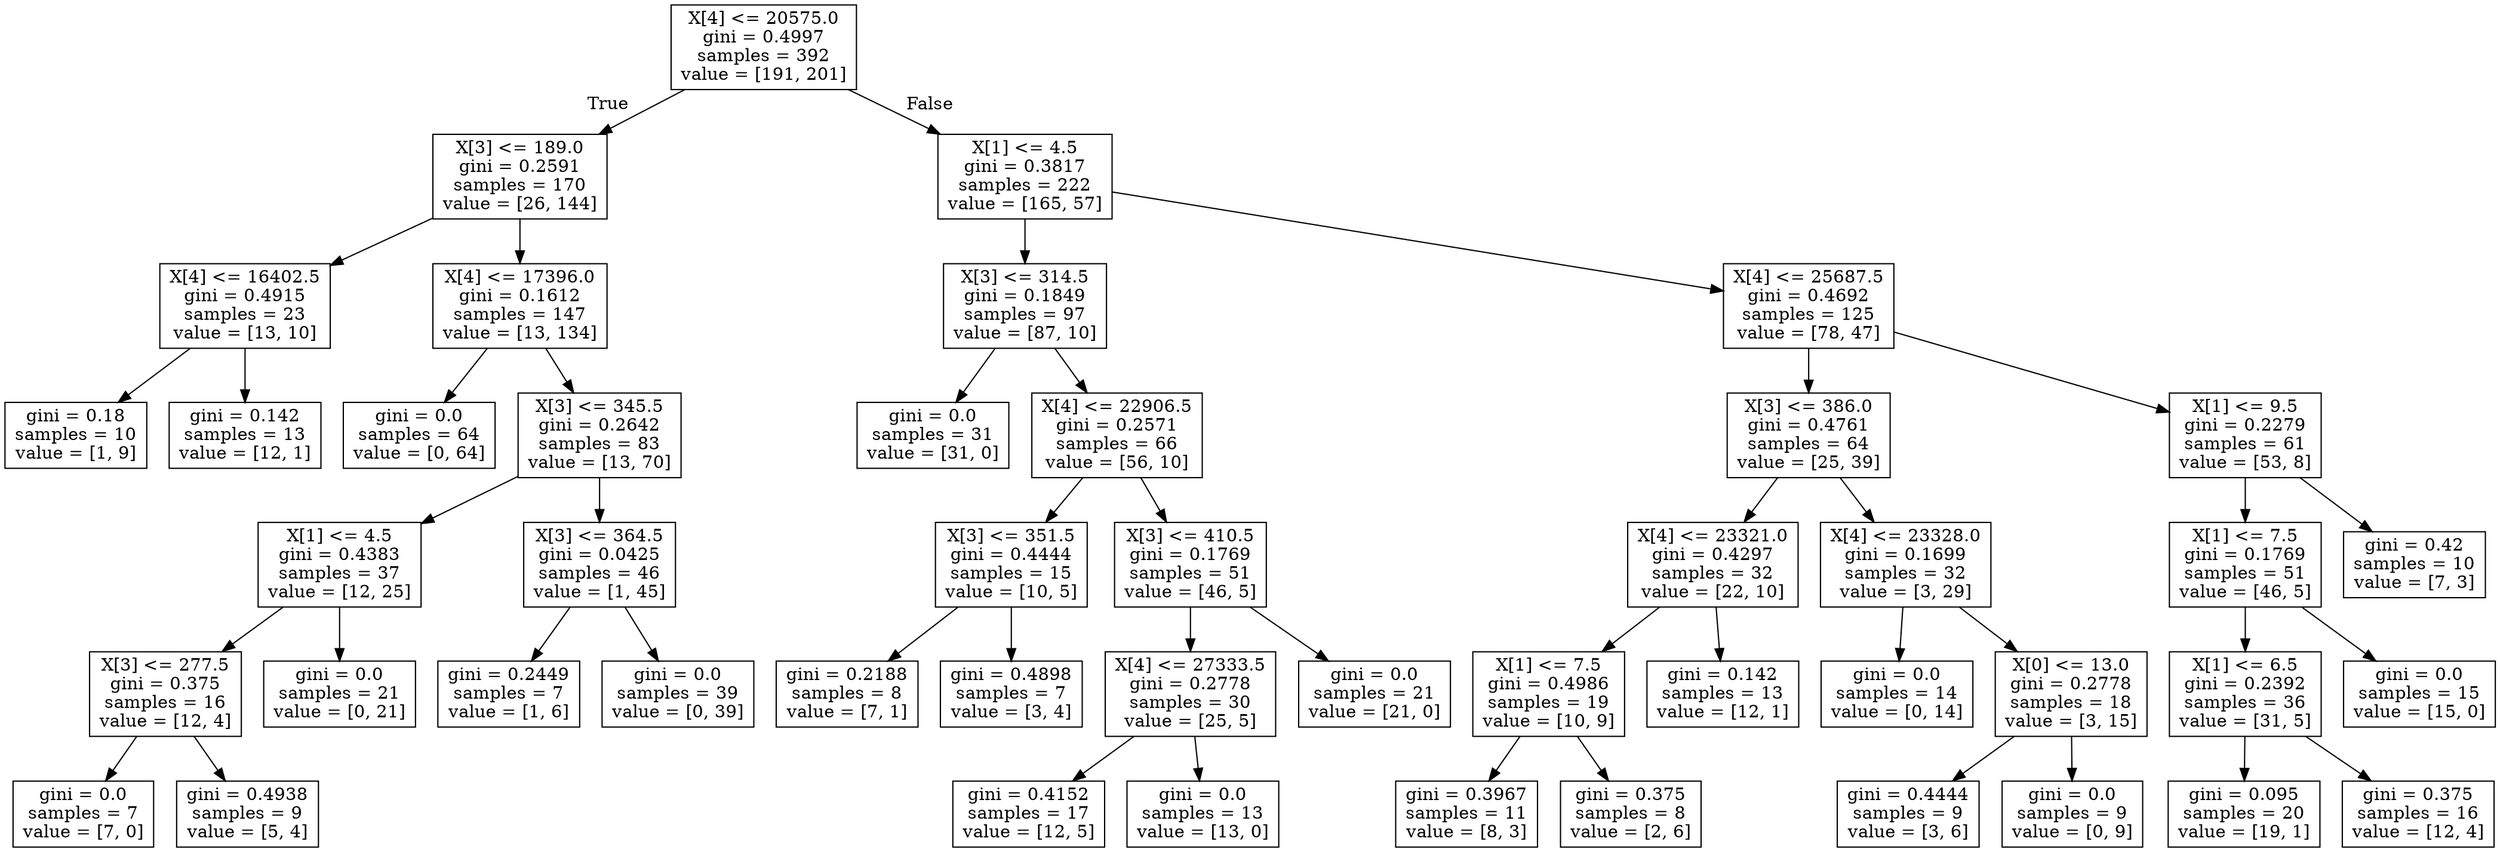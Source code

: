 digraph Tree {
node [shape=box] ;
0 [label="X[4] <= 20575.0\ngini = 0.4997\nsamples = 392\nvalue = [191, 201]"] ;
1 [label="X[3] <= 189.0\ngini = 0.2591\nsamples = 170\nvalue = [26, 144]"] ;
0 -> 1 [labeldistance=2.5, labelangle=45, headlabel="True"] ;
2 [label="X[4] <= 16402.5\ngini = 0.4915\nsamples = 23\nvalue = [13, 10]"] ;
1 -> 2 ;
3 [label="gini = 0.18\nsamples = 10\nvalue = [1, 9]"] ;
2 -> 3 ;
4 [label="gini = 0.142\nsamples = 13\nvalue = [12, 1]"] ;
2 -> 4 ;
5 [label="X[4] <= 17396.0\ngini = 0.1612\nsamples = 147\nvalue = [13, 134]"] ;
1 -> 5 ;
6 [label="gini = 0.0\nsamples = 64\nvalue = [0, 64]"] ;
5 -> 6 ;
7 [label="X[3] <= 345.5\ngini = 0.2642\nsamples = 83\nvalue = [13, 70]"] ;
5 -> 7 ;
8 [label="X[1] <= 4.5\ngini = 0.4383\nsamples = 37\nvalue = [12, 25]"] ;
7 -> 8 ;
9 [label="X[3] <= 277.5\ngini = 0.375\nsamples = 16\nvalue = [12, 4]"] ;
8 -> 9 ;
10 [label="gini = 0.0\nsamples = 7\nvalue = [7, 0]"] ;
9 -> 10 ;
11 [label="gini = 0.4938\nsamples = 9\nvalue = [5, 4]"] ;
9 -> 11 ;
12 [label="gini = 0.0\nsamples = 21\nvalue = [0, 21]"] ;
8 -> 12 ;
13 [label="X[3] <= 364.5\ngini = 0.0425\nsamples = 46\nvalue = [1, 45]"] ;
7 -> 13 ;
14 [label="gini = 0.2449\nsamples = 7\nvalue = [1, 6]"] ;
13 -> 14 ;
15 [label="gini = 0.0\nsamples = 39\nvalue = [0, 39]"] ;
13 -> 15 ;
16 [label="X[1] <= 4.5\ngini = 0.3817\nsamples = 222\nvalue = [165, 57]"] ;
0 -> 16 [labeldistance=2.5, labelangle=-45, headlabel="False"] ;
17 [label="X[3] <= 314.5\ngini = 0.1849\nsamples = 97\nvalue = [87, 10]"] ;
16 -> 17 ;
18 [label="gini = 0.0\nsamples = 31\nvalue = [31, 0]"] ;
17 -> 18 ;
19 [label="X[4] <= 22906.5\ngini = 0.2571\nsamples = 66\nvalue = [56, 10]"] ;
17 -> 19 ;
20 [label="X[3] <= 351.5\ngini = 0.4444\nsamples = 15\nvalue = [10, 5]"] ;
19 -> 20 ;
21 [label="gini = 0.2188\nsamples = 8\nvalue = [7, 1]"] ;
20 -> 21 ;
22 [label="gini = 0.4898\nsamples = 7\nvalue = [3, 4]"] ;
20 -> 22 ;
23 [label="X[3] <= 410.5\ngini = 0.1769\nsamples = 51\nvalue = [46, 5]"] ;
19 -> 23 ;
24 [label="X[4] <= 27333.5\ngini = 0.2778\nsamples = 30\nvalue = [25, 5]"] ;
23 -> 24 ;
25 [label="gini = 0.4152\nsamples = 17\nvalue = [12, 5]"] ;
24 -> 25 ;
26 [label="gini = 0.0\nsamples = 13\nvalue = [13, 0]"] ;
24 -> 26 ;
27 [label="gini = 0.0\nsamples = 21\nvalue = [21, 0]"] ;
23 -> 27 ;
28 [label="X[4] <= 25687.5\ngini = 0.4692\nsamples = 125\nvalue = [78, 47]"] ;
16 -> 28 ;
29 [label="X[3] <= 386.0\ngini = 0.4761\nsamples = 64\nvalue = [25, 39]"] ;
28 -> 29 ;
30 [label="X[4] <= 23321.0\ngini = 0.4297\nsamples = 32\nvalue = [22, 10]"] ;
29 -> 30 ;
31 [label="X[1] <= 7.5\ngini = 0.4986\nsamples = 19\nvalue = [10, 9]"] ;
30 -> 31 ;
32 [label="gini = 0.3967\nsamples = 11\nvalue = [8, 3]"] ;
31 -> 32 ;
33 [label="gini = 0.375\nsamples = 8\nvalue = [2, 6]"] ;
31 -> 33 ;
34 [label="gini = 0.142\nsamples = 13\nvalue = [12, 1]"] ;
30 -> 34 ;
35 [label="X[4] <= 23328.0\ngini = 0.1699\nsamples = 32\nvalue = [3, 29]"] ;
29 -> 35 ;
36 [label="gini = 0.0\nsamples = 14\nvalue = [0, 14]"] ;
35 -> 36 ;
37 [label="X[0] <= 13.0\ngini = 0.2778\nsamples = 18\nvalue = [3, 15]"] ;
35 -> 37 ;
38 [label="gini = 0.4444\nsamples = 9\nvalue = [3, 6]"] ;
37 -> 38 ;
39 [label="gini = 0.0\nsamples = 9\nvalue = [0, 9]"] ;
37 -> 39 ;
40 [label="X[1] <= 9.5\ngini = 0.2279\nsamples = 61\nvalue = [53, 8]"] ;
28 -> 40 ;
41 [label="X[1] <= 7.5\ngini = 0.1769\nsamples = 51\nvalue = [46, 5]"] ;
40 -> 41 ;
42 [label="X[1] <= 6.5\ngini = 0.2392\nsamples = 36\nvalue = [31, 5]"] ;
41 -> 42 ;
43 [label="gini = 0.095\nsamples = 20\nvalue = [19, 1]"] ;
42 -> 43 ;
44 [label="gini = 0.375\nsamples = 16\nvalue = [12, 4]"] ;
42 -> 44 ;
45 [label="gini = 0.0\nsamples = 15\nvalue = [15, 0]"] ;
41 -> 45 ;
46 [label="gini = 0.42\nsamples = 10\nvalue = [7, 3]"] ;
40 -> 46 ;
}